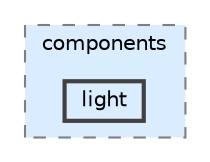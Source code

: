 digraph "src/core/ecs/components/light"
{
 // LATEX_PDF_SIZE
  bgcolor="transparent";
  edge [fontname=Helvetica,fontsize=10,labelfontname=Helvetica,labelfontsize=10];
  node [fontname=Helvetica,fontsize=10,shape=box,height=0.2,width=0.4];
  compound=true
  subgraph clusterdir_e3a3d3e994bfaef5a23237c99ee401ad {
    graph [ bgcolor="#daedff", pencolor="grey50", label="components", fontname=Helvetica,fontsize=10 style="filled,dashed", URL="dir_e3a3d3e994bfaef5a23237c99ee401ad.html",tooltip=""]
  dir_c4a13273b53d494722e112a84e8f2f8b [label="light", fillcolor="#daedff", color="grey25", style="filled,bold", URL="dir_c4a13273b53d494722e112a84e8f2f8b.html",tooltip=""];
  }
}
